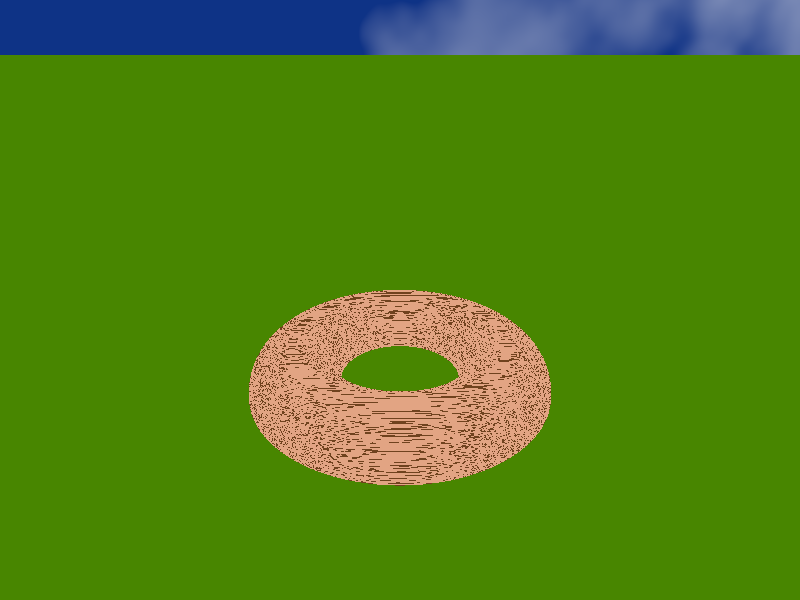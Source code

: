 
// POV-Ray 3.7 Arquivo de cena "aula1.pov"
// por Walber S. Mota, 14-Jan-2024
//-------------------------------------------

#version  3.7;  //seleção de versão
global_settings { assumed_gamma 1.8 }  //correção gama

#default{ finish{ ambient 0.1 diffuse 0.9 }} //valores padrão para iluminação indireta/direta

#include "colors.inc"                  // incluindo arquivos com cores e texturas predefinidas


#include "textures.inc"                  
// #include "stones.inc"
// #include "shapes.inc"
// #include "glass.inc"
// #include "metals.inc"
// #include "woods.inc"

// Fonte luminosa principal
light_source { <50.0, 7.0, -15.0> colour White }

camera {
    location <0.0,20.0,30.0>  //ponto de vista
    look_at  <0.0,1.0, -10.0> //onde olhar
    right x*image_width/image_height   //proporção da tela
    angle 75      //ângulo da câmera
}

// Céu -------------------------------------
plane{ <0,0,-40>,1 hollow
       texture{
         pigment{ bozo turbulence 0.92
           color_map{
                 [0.00 rgb<0.05,0.15,0.45>]
                 [0.50 rgb<0.05,0.15,0.45>]
                 [0.70 rgb<1,1,1>        ]
                 [0.85 rgb<0.2,0.2,0.2>  ]
                 [1.00 rgb<0.5,0.5,0.5>  ]
                       } //
           scale<0,0,1.5>*2.5
           translate<0,0,0>
           } // Fim do pigmento
         finish {ambient 1 diffuse 0}
        } // Fim da textura
       scale 5000}

// Terreno ----------------------------------
plane{ <0,1,0>, 0
       texture{
          pigment{ color rgb<0.22,0.45,0>}
          normal { bumps 0.75 scale 0.015 }
          finish { phong 0.1 }
       } // Fim da textura
     } // Fim do plano (terreno)



//Objeto toroidal
torus { 7.0, 3.0
   // Textura da camada inferior. Usa um bozo "esticado" para grãos finos e porosos
   texture {
      pigment {
         bozo
         color_map {
            [0.0 0.4 color BakersChoc  color BakersChoc ]
            [0.4 1.01 color Tan color Tan]
         }
         scale <4, 0.05, 0.05>
      }
   }

}

